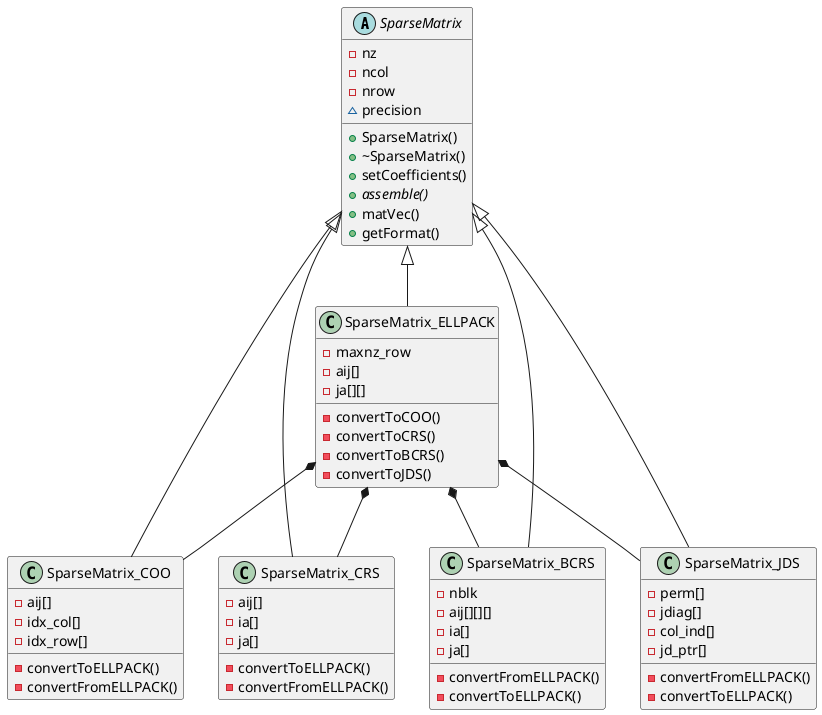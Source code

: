 @startuml

' ------------------------------ Abstract Class ----------------------------- '
abstract class "SparseMatrix"

' Attributes
SparseMatrix : - nz
SparseMatrix : - ncol
SparseMatrix : - nrow
SparseMatrix : ~ precision

' Methods
SparseMatrix : + SparseMatrix()
SparseMatrix : + ~SparseMatrix()
SparseMatrix : + setCoefficients()
SparseMatrix : + {abstract} assemble()
SparseMatrix : + matVec()
SparseMatrix : + getFormat()

' Sub-classes
SparseMatrix <|-- SparseMatrix_COO
SparseMatrix <|-- SparseMatrix_ELLPACK
SparseMatrix <|-- SparseMatrix_CRS
SparseMatrix <|-- SparseMatrix_BCRS
SparseMatrix <|-- SparseMatrix_JDS

' -------------------------------- COO Format ------------------------------- '
class SparseMatrix_COO

' Attributes
SparseMatrix_COO : - aij[]
SparseMatrix_COO : - idx_col[]
SparseMatrix_COO : - idx_row[]

' Methods
SparseMatrix_COO : - convertToELLPACK()
SparseMatrix_COO : - convertFromELLPACK()

' Relationships
SparseMatrix_ELLPACK *-- SparseMatrix_COO

' -------------------------------- CRS Format ------------------------------- '
class SparseMatrix_CRS

' Attributes
SparseMatrix_CRS : - aij[]
SparseMatrix_CRS : - ia[]
SparseMatrix_CRS : - ja[]

' Methods
SparseMatrix_CRS : - convertToELLPACK()
SparseMatrix_CRS : - convertFromELLPACK()

' Relationships
SparseMatrix_ELLPACK *-- SparseMatrix_CRS 

' ------------------------------- BCRS Format ------------------------------- '
class SparseMatrix_BCRS

' Attributes
SparseMatrix_BCRS : - nblk
SparseMatrix_BCRS : - aij[][][]
SparseMatrix_BCRS : - ia[]
SparseMatrix_BCRS : - ja[]

' Methods
SparseMatrix_BCRS : - convertFromELLPACK()
SparseMatrix_BCRS : - convertToELLPACK()

' Relationships
SparseMatrix_ELLPACK *-- SparseMatrix_BCRS 

' ------------------------------ ELLPACK Format ----------------------------- '
class SparseMatrix_ELLPACK

' Attributes
SparseMatrix_ELLPACK : - maxnz_row
SparseMatrix_ELLPACK : - aij[]
SparseMatrix_ELLPACK : - ja[][]

' Methods
SparseMatrix_ELLPACK : - convertToCOO()
SparseMatrix_ELLPACK : - convertToCRS()
SparseMatrix_ELLPACK : - convertToBCRS()
SparseMatrix_ELLPACK : - convertToJDS()

' Relationships

' -------------------------------- JDS Format ------------------------------- '
class SparseMatrix_JDS

' Attributes
SparseMatrix_JDS : - perm[]
SparseMatrix_JDS : - jdiag[]
SparseMatrix_JDS : - col_ind[]
SparseMatrix_JDS : - jd_ptr[]

' Methods
SparseMatrix_JDS : - convertFromELLPACK()
SparseMatrix_JDS : - convertToELLPACK()

'Relationships
SparseMatrix_ELLPACK *-- SparseMatrix_JDS

@enduml
